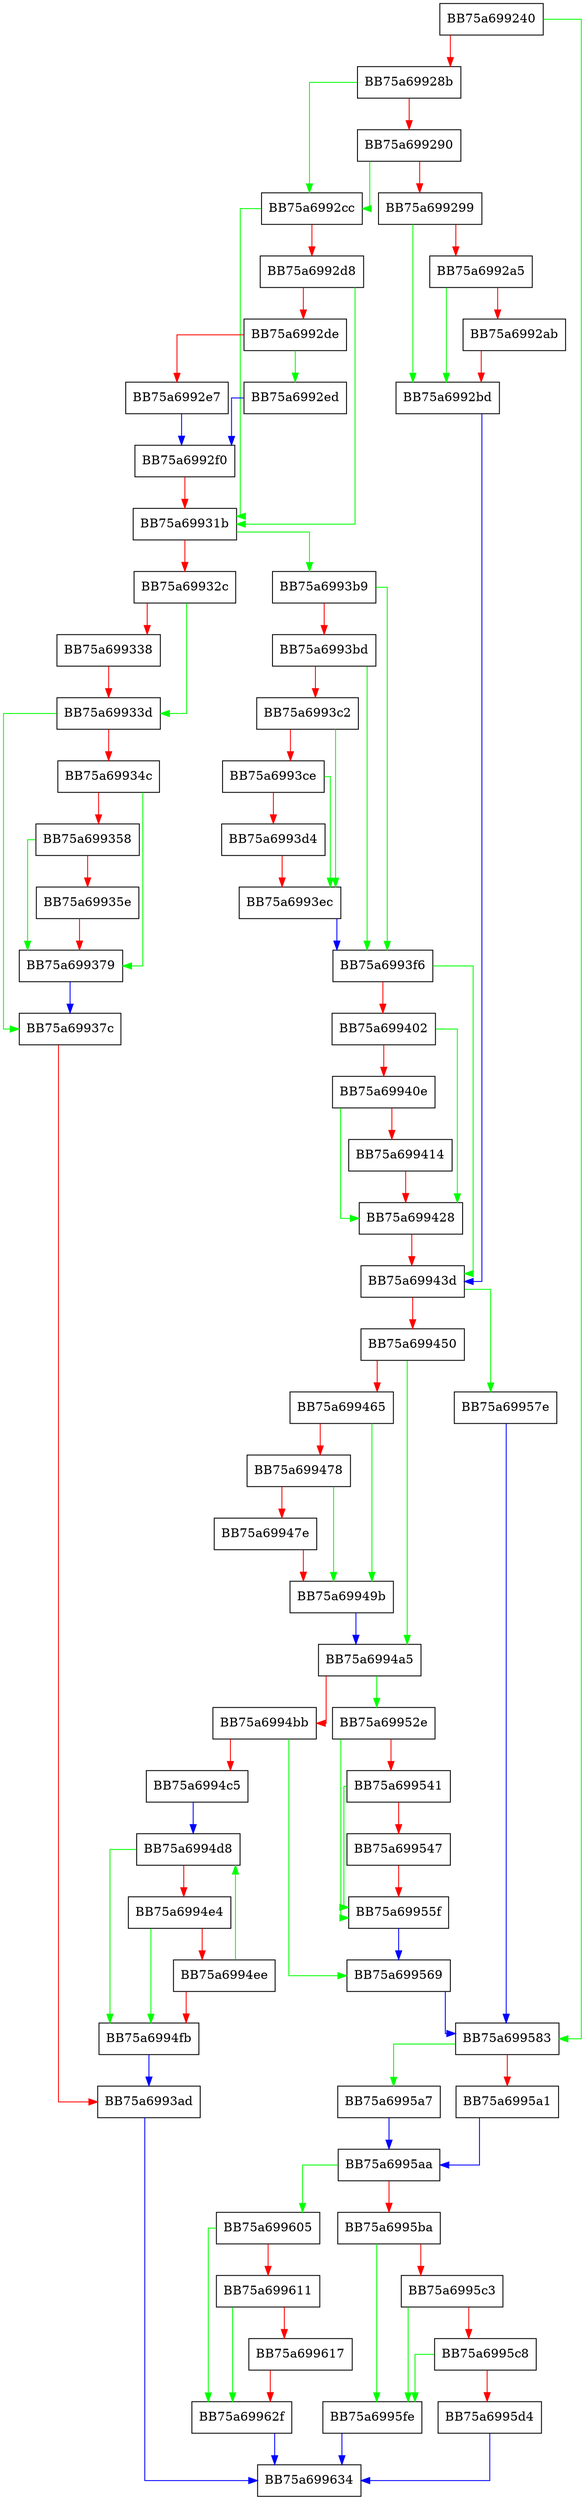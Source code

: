 digraph FindNext {
  node [shape="box"];
  graph [splines=ortho];
  BB75a699240 -> BB75a699583 [color="green"];
  BB75a699240 -> BB75a69928b [color="red"];
  BB75a69928b -> BB75a6992cc [color="green"];
  BB75a69928b -> BB75a699290 [color="red"];
  BB75a699290 -> BB75a6992cc [color="green"];
  BB75a699290 -> BB75a699299 [color="red"];
  BB75a699299 -> BB75a6992bd [color="green"];
  BB75a699299 -> BB75a6992a5 [color="red"];
  BB75a6992a5 -> BB75a6992bd [color="green"];
  BB75a6992a5 -> BB75a6992ab [color="red"];
  BB75a6992ab -> BB75a6992bd [color="red"];
  BB75a6992bd -> BB75a69943d [color="blue"];
  BB75a6992cc -> BB75a69931b [color="green"];
  BB75a6992cc -> BB75a6992d8 [color="red"];
  BB75a6992d8 -> BB75a69931b [color="green"];
  BB75a6992d8 -> BB75a6992de [color="red"];
  BB75a6992de -> BB75a6992ed [color="green"];
  BB75a6992de -> BB75a6992e7 [color="red"];
  BB75a6992e7 -> BB75a6992f0 [color="blue"];
  BB75a6992ed -> BB75a6992f0 [color="blue"];
  BB75a6992f0 -> BB75a69931b [color="red"];
  BB75a69931b -> BB75a6993b9 [color="green"];
  BB75a69931b -> BB75a69932c [color="red"];
  BB75a69932c -> BB75a69933d [color="green"];
  BB75a69932c -> BB75a699338 [color="red"];
  BB75a699338 -> BB75a69933d [color="red"];
  BB75a69933d -> BB75a69937c [color="green"];
  BB75a69933d -> BB75a69934c [color="red"];
  BB75a69934c -> BB75a699379 [color="green"];
  BB75a69934c -> BB75a699358 [color="red"];
  BB75a699358 -> BB75a699379 [color="green"];
  BB75a699358 -> BB75a69935e [color="red"];
  BB75a69935e -> BB75a699379 [color="red"];
  BB75a699379 -> BB75a69937c [color="blue"];
  BB75a69937c -> BB75a6993ad [color="red"];
  BB75a6993ad -> BB75a699634 [color="blue"];
  BB75a6993b9 -> BB75a6993f6 [color="green"];
  BB75a6993b9 -> BB75a6993bd [color="red"];
  BB75a6993bd -> BB75a6993f6 [color="green"];
  BB75a6993bd -> BB75a6993c2 [color="red"];
  BB75a6993c2 -> BB75a6993ec [color="green"];
  BB75a6993c2 -> BB75a6993ce [color="red"];
  BB75a6993ce -> BB75a6993ec [color="green"];
  BB75a6993ce -> BB75a6993d4 [color="red"];
  BB75a6993d4 -> BB75a6993ec [color="red"];
  BB75a6993ec -> BB75a6993f6 [color="blue"];
  BB75a6993f6 -> BB75a69943d [color="green"];
  BB75a6993f6 -> BB75a699402 [color="red"];
  BB75a699402 -> BB75a699428 [color="green"];
  BB75a699402 -> BB75a69940e [color="red"];
  BB75a69940e -> BB75a699428 [color="green"];
  BB75a69940e -> BB75a699414 [color="red"];
  BB75a699414 -> BB75a699428 [color="red"];
  BB75a699428 -> BB75a69943d [color="red"];
  BB75a69943d -> BB75a69957e [color="green"];
  BB75a69943d -> BB75a699450 [color="red"];
  BB75a699450 -> BB75a6994a5 [color="green"];
  BB75a699450 -> BB75a699465 [color="red"];
  BB75a699465 -> BB75a69949b [color="green"];
  BB75a699465 -> BB75a699478 [color="red"];
  BB75a699478 -> BB75a69949b [color="green"];
  BB75a699478 -> BB75a69947e [color="red"];
  BB75a69947e -> BB75a69949b [color="red"];
  BB75a69949b -> BB75a6994a5 [color="blue"];
  BB75a6994a5 -> BB75a69952e [color="green"];
  BB75a6994a5 -> BB75a6994bb [color="red"];
  BB75a6994bb -> BB75a699569 [color="green"];
  BB75a6994bb -> BB75a6994c5 [color="red"];
  BB75a6994c5 -> BB75a6994d8 [color="blue"];
  BB75a6994d8 -> BB75a6994fb [color="green"];
  BB75a6994d8 -> BB75a6994e4 [color="red"];
  BB75a6994e4 -> BB75a6994fb [color="green"];
  BB75a6994e4 -> BB75a6994ee [color="red"];
  BB75a6994ee -> BB75a6994d8 [color="green"];
  BB75a6994ee -> BB75a6994fb [color="red"];
  BB75a6994fb -> BB75a6993ad [color="blue"];
  BB75a69952e -> BB75a69955f [color="green"];
  BB75a69952e -> BB75a699541 [color="red"];
  BB75a699541 -> BB75a69955f [color="green"];
  BB75a699541 -> BB75a699547 [color="red"];
  BB75a699547 -> BB75a69955f [color="red"];
  BB75a69955f -> BB75a699569 [color="blue"];
  BB75a699569 -> BB75a699583 [color="blue"];
  BB75a69957e -> BB75a699583 [color="blue"];
  BB75a699583 -> BB75a6995a7 [color="green"];
  BB75a699583 -> BB75a6995a1 [color="red"];
  BB75a6995a1 -> BB75a6995aa [color="blue"];
  BB75a6995a7 -> BB75a6995aa [color="blue"];
  BB75a6995aa -> BB75a699605 [color="green"];
  BB75a6995aa -> BB75a6995ba [color="red"];
  BB75a6995ba -> BB75a6995fe [color="green"];
  BB75a6995ba -> BB75a6995c3 [color="red"];
  BB75a6995c3 -> BB75a6995fe [color="green"];
  BB75a6995c3 -> BB75a6995c8 [color="red"];
  BB75a6995c8 -> BB75a6995fe [color="green"];
  BB75a6995c8 -> BB75a6995d4 [color="red"];
  BB75a6995d4 -> BB75a699634 [color="blue"];
  BB75a6995fe -> BB75a699634 [color="blue"];
  BB75a699605 -> BB75a69962f [color="green"];
  BB75a699605 -> BB75a699611 [color="red"];
  BB75a699611 -> BB75a69962f [color="green"];
  BB75a699611 -> BB75a699617 [color="red"];
  BB75a699617 -> BB75a69962f [color="red"];
  BB75a69962f -> BB75a699634 [color="blue"];
}